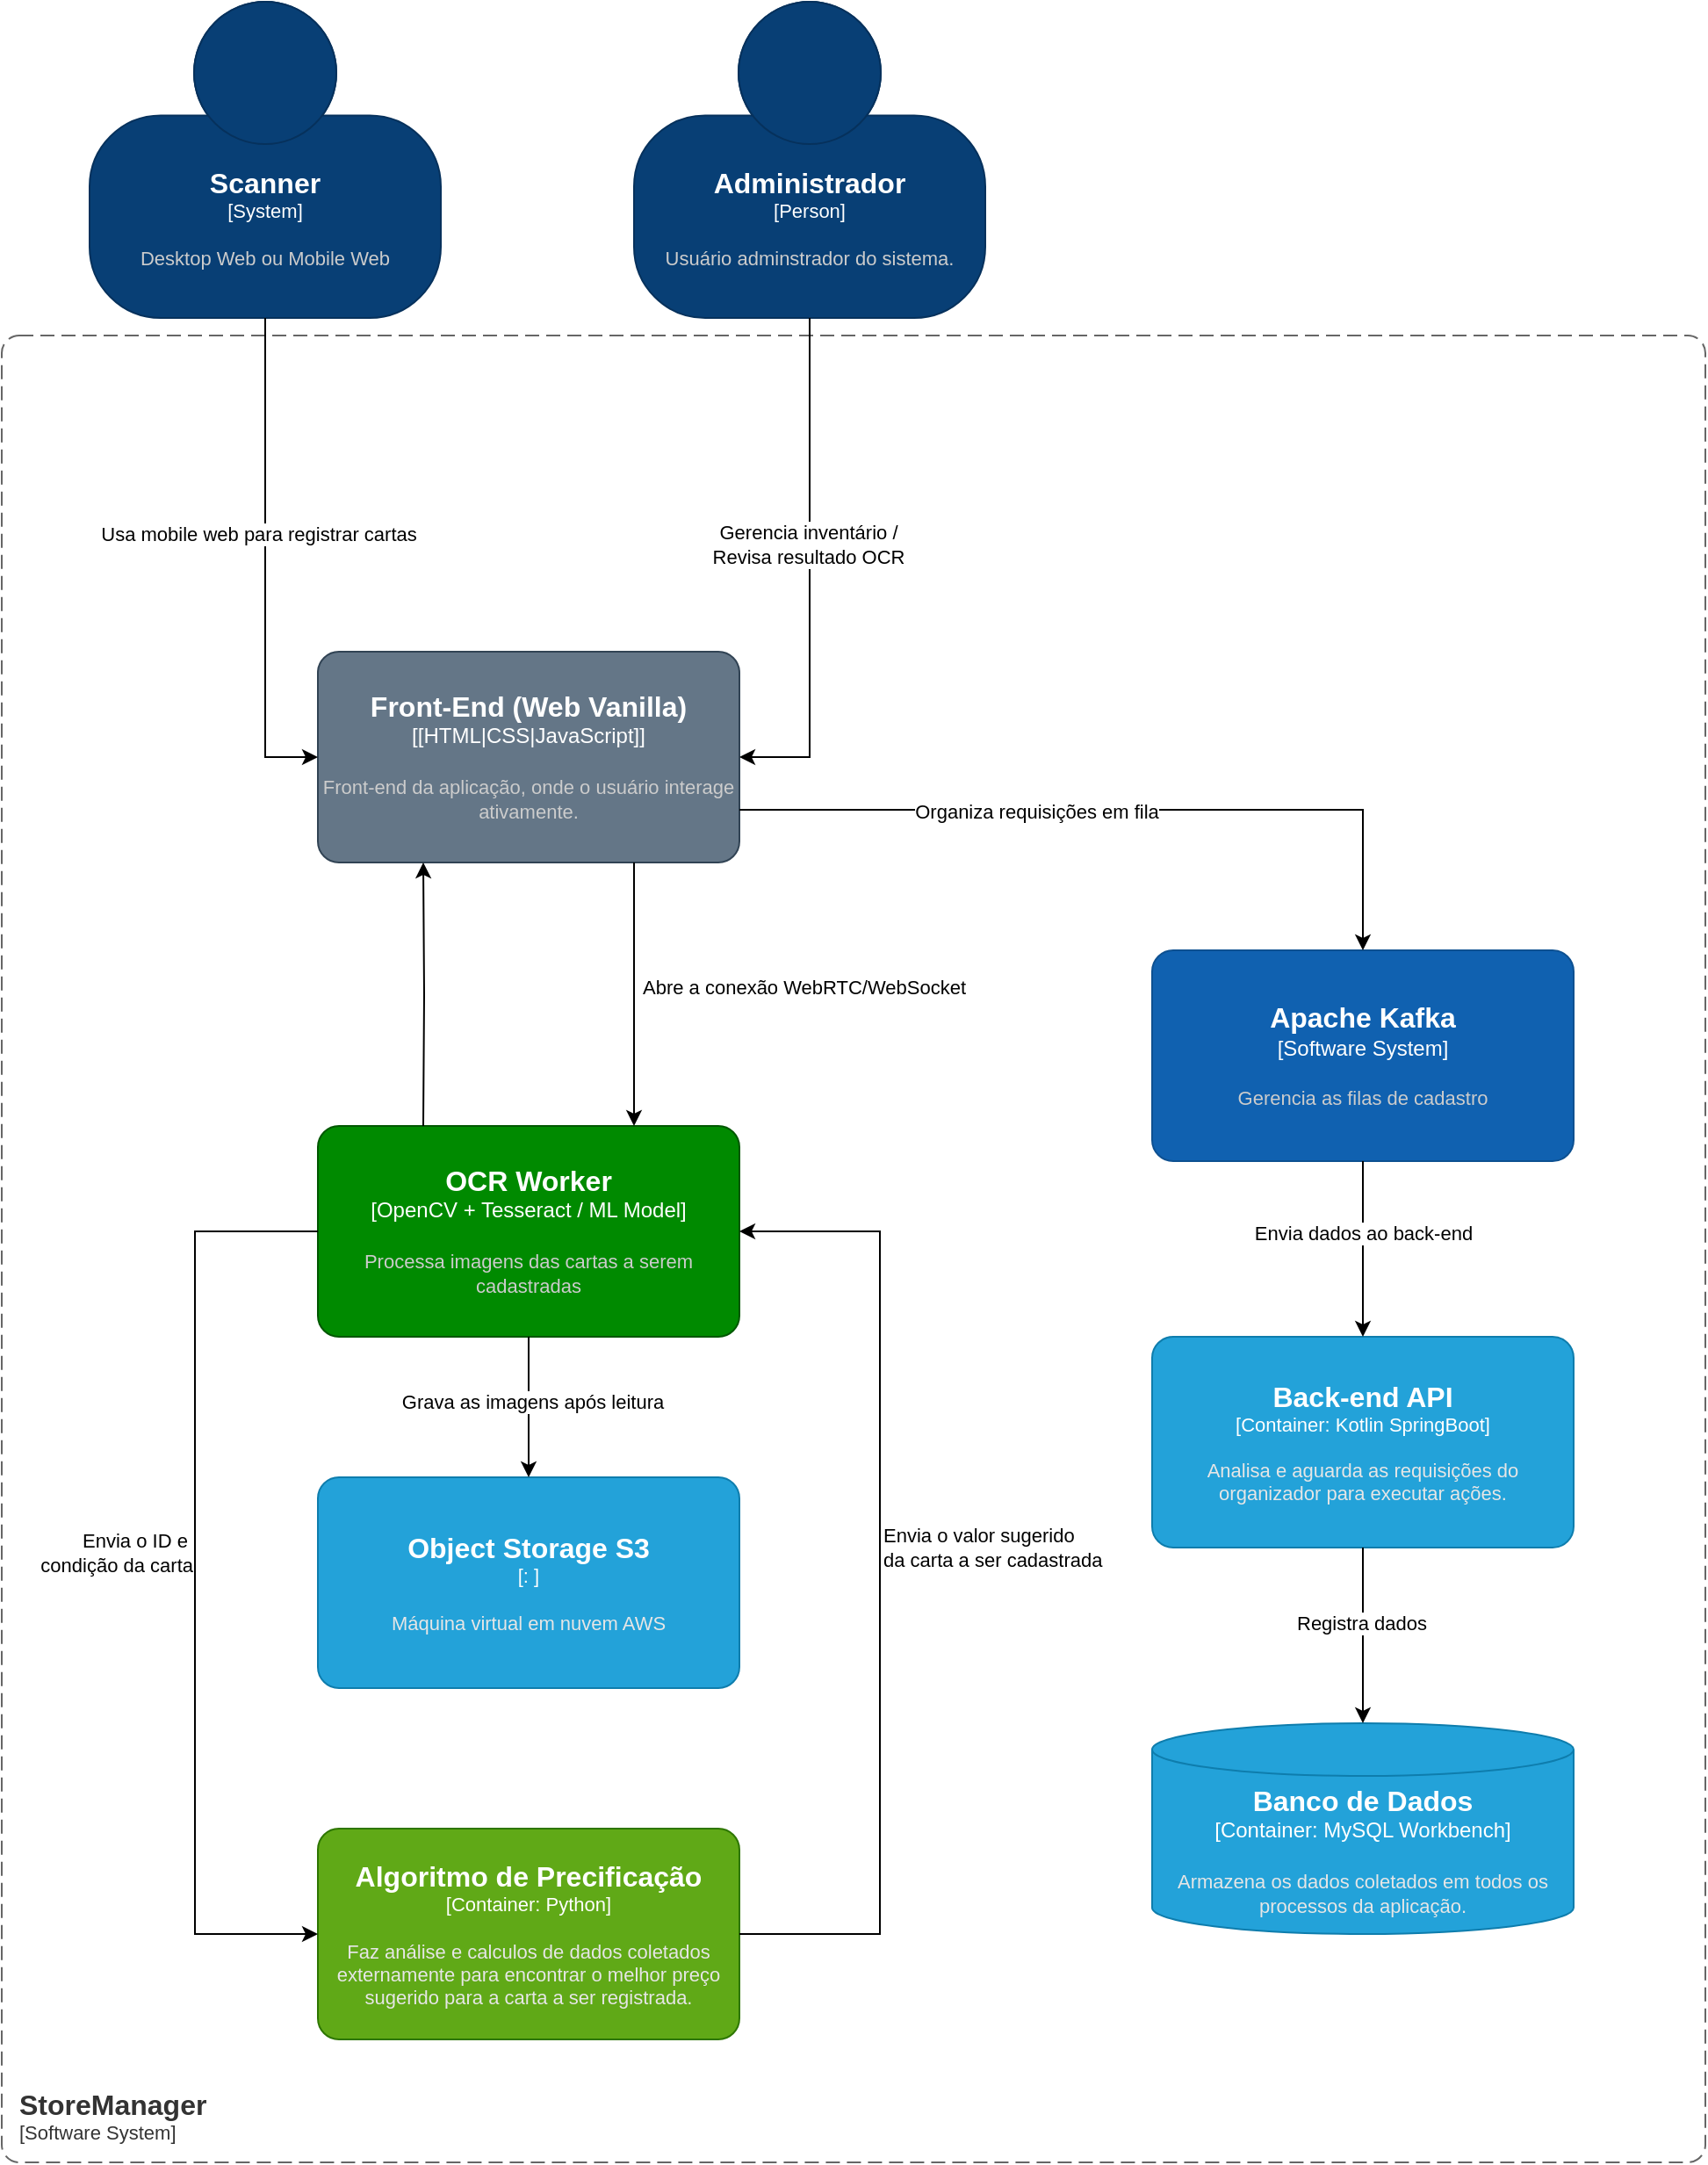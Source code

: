 <mxfile version="28.1.2">
  <diagram name="Página-1" id="PIMmSNxl27tGXcO3MxZB">
    <mxGraphModel dx="1901" dy="1121" grid="1" gridSize="10" guides="1" tooltips="1" connect="1" arrows="1" fold="1" page="1" pageScale="1" pageWidth="827" pageHeight="1169" math="0" shadow="0">
      <root>
        <mxCell id="0" />
        <mxCell id="1" parent="0" />
        <object placeholders="1" c4Name="Scanner" c4Type="System" c4Description="Desktop Web ou Mobile Web" label="&lt;font style=&quot;font-size: 16px&quot;&gt;&lt;b&gt;%c4Name%&lt;/b&gt;&lt;/font&gt;&lt;div&gt;[%c4Type%]&lt;/div&gt;&lt;br&gt;&lt;div&gt;&lt;font style=&quot;font-size: 11px&quot;&gt;&lt;font color=&quot;#cccccc&quot;&gt;%c4Description%&lt;/font&gt;&lt;/div&gt;" id="hX0kQwpfnMfWBM-OBCDl-1">
          <mxCell style="html=1;fontSize=11;dashed=0;whiteSpace=wrap;fillColor=#083F75;strokeColor=#06315C;fontColor=#ffffff;shape=mxgraph.c4.person2;align=center;metaEdit=1;points=[[0.5,0,0],[1,0.5,0],[1,0.75,0],[0.75,1,0],[0.5,1,0],[0.25,1,0],[0,0.75,0],[0,0.5,0]];resizable=0;" vertex="1" parent="1">
            <mxGeometry x="120" y="110" width="200" height="180" as="geometry" />
          </mxCell>
        </object>
        <object placeholders="1" c4Name="Banco de Dados " c4Type="Container" c4Technology="MySQL Workbench" c4Description="Armazena os dados coletados em todos os processos da aplicação. " label="&lt;font style=&quot;font-size: 16px&quot;&gt;&lt;b&gt;%c4Name%&lt;/b&gt;&lt;/font&gt;&lt;div&gt;[%c4Type%:&amp;nbsp;%c4Technology%]&lt;/div&gt;&lt;br&gt;&lt;div&gt;&lt;font style=&quot;font-size: 11px&quot;&gt;&lt;font color=&quot;#E6E6E6&quot;&gt;%c4Description%&lt;/font&gt;&lt;/div&gt;" id="hX0kQwpfnMfWBM-OBCDl-2">
          <mxCell style="shape=cylinder3;size=15;whiteSpace=wrap;html=1;boundedLbl=1;rounded=0;labelBackgroundColor=none;fillColor=#23A2D9;fontSize=12;fontColor=#ffffff;align=center;strokeColor=#0E7DAD;metaEdit=1;points=[[0.5,0,0],[1,0.25,0],[1,0.5,0],[1,0.75,0],[0.5,1,0],[0,0.75,0],[0,0.5,0],[0,0.25,0]];resizable=0;" vertex="1" parent="1">
            <mxGeometry x="725" y="1090" width="240" height="120" as="geometry" />
          </mxCell>
        </object>
        <object placeholders="1" c4Name="Administrador" c4Type="Person" c4Description="Usuário adminstrador do sistema." label="&lt;font style=&quot;font-size: 16px&quot;&gt;&lt;b&gt;%c4Name%&lt;/b&gt;&lt;/font&gt;&lt;div&gt;[%c4Type%]&lt;/div&gt;&lt;br&gt;&lt;div&gt;&lt;font style=&quot;font-size: 11px&quot;&gt;&lt;font color=&quot;#cccccc&quot;&gt;%c4Description%&lt;/font&gt;&lt;/div&gt;" id="hX0kQwpfnMfWBM-OBCDl-3">
          <mxCell style="html=1;fontSize=11;dashed=0;whiteSpace=wrap;fillColor=#083F75;strokeColor=#06315C;fontColor=#ffffff;shape=mxgraph.c4.person2;align=center;metaEdit=1;points=[[0.5,0,0],[1,0.5,0],[1,0.75,0],[0.75,1,0],[0.5,1,0],[0.25,1,0],[0,0.75,0],[0,0.5,0]];resizable=0;" vertex="1" parent="1">
            <mxGeometry x="430" y="110" width="200" height="180" as="geometry" />
          </mxCell>
        </object>
        <object placeholders="1" c4Name="StoreManager" c4Type="SystemScopeBoundary" c4Application="Software System" label="&lt;font style=&quot;font-size: 16px&quot;&gt;&lt;b&gt;&lt;div style=&quot;text-align: left&quot;&gt;%c4Name%&lt;/div&gt;&lt;/b&gt;&lt;/font&gt;&lt;div style=&quot;text-align: left&quot;&gt;[%c4Application%]&lt;/div&gt;" id="hX0kQwpfnMfWBM-OBCDl-4">
          <mxCell style="rounded=1;fontSize=11;whiteSpace=wrap;html=1;dashed=1;arcSize=20;fillColor=none;strokeColor=#666666;fontColor=#333333;labelBackgroundColor=none;align=left;verticalAlign=bottom;labelBorderColor=none;spacingTop=0;spacing=10;dashPattern=8 4;metaEdit=1;rotatable=0;perimeter=rectanglePerimeter;noLabel=0;labelPadding=0;allowArrows=0;connectable=0;expand=0;recursiveResize=0;editable=1;pointerEvents=0;absoluteArcSize=1;points=[[0.25,0,0],[0.5,0,0],[0.75,0,0],[1,0.25,0],[1,0.5,0],[1,0.75,0],[0.75,1,0],[0.5,1,0],[0.25,1,0],[0,0.75,0],[0,0.5,0],[0,0.25,0]];" vertex="1" parent="1">
            <mxGeometry x="70" y="300" width="970" height="1040" as="geometry" />
          </mxCell>
        </object>
        <object placeholders="1" c4Name="Front-End (Web Vanilla)" c4Type="[HTML|CSS|JavaScript]" c4Description="Front-end da aplicação, onde o usuário interage ativamente." label="&lt;font style=&quot;font-size: 16px&quot;&gt;&lt;b&gt;%c4Name%&lt;/b&gt;&lt;/font&gt;&lt;div&gt;[%c4Type%]&lt;/div&gt;&lt;br&gt;&lt;div&gt;&lt;font style=&quot;font-size: 11px&quot;&gt;&lt;font color=&quot;#cccccc&quot;&gt;%c4Description%&lt;/font&gt;&lt;/div&gt;" id="hX0kQwpfnMfWBM-OBCDl-5">
          <mxCell style="rounded=1;whiteSpace=wrap;html=1;labelBackgroundColor=none;fillColor=#647687;fontColor=#ffffff;align=center;arcSize=10;strokeColor=#314354;metaEdit=1;resizable=0;points=[[0.25,0,0],[0.5,0,0],[0.75,0,0],[1,0.25,0],[1,0.5,0],[1,0.75,0],[0.75,1,0],[0.5,1,0],[0.25,1,0],[0,0.75,0],[0,0.5,0],[0,0.25,0]];" vertex="1" parent="1">
            <mxGeometry x="250" y="480" width="240" height="120" as="geometry" />
          </mxCell>
        </object>
        <mxCell id="hX0kQwpfnMfWBM-OBCDl-6" style="edgeStyle=orthogonalEdgeStyle;rounded=0;orthogonalLoop=1;jettySize=auto;html=1;entryX=0;entryY=0.5;entryDx=0;entryDy=0;entryPerimeter=0;" edge="1" parent="1" source="hX0kQwpfnMfWBM-OBCDl-1" target="hX0kQwpfnMfWBM-OBCDl-5">
          <mxGeometry relative="1" as="geometry" />
        </mxCell>
        <mxCell id="hX0kQwpfnMfWBM-OBCDl-8" value="Usa mobile web para registrar cartas" style="edgeLabel;html=1;align=center;verticalAlign=middle;resizable=0;points=[];" vertex="1" connectable="0" parent="hX0kQwpfnMfWBM-OBCDl-6">
          <mxGeometry x="-0.122" y="-4" relative="1" as="geometry">
            <mxPoint as="offset" />
          </mxGeometry>
        </mxCell>
        <mxCell id="hX0kQwpfnMfWBM-OBCDl-7" style="edgeStyle=orthogonalEdgeStyle;rounded=0;orthogonalLoop=1;jettySize=auto;html=1;entryX=1;entryY=0.5;entryDx=0;entryDy=0;entryPerimeter=0;" edge="1" parent="1" source="hX0kQwpfnMfWBM-OBCDl-3" target="hX0kQwpfnMfWBM-OBCDl-5">
          <mxGeometry relative="1" as="geometry">
            <Array as="points">
              <mxPoint x="530" y="540" />
            </Array>
          </mxGeometry>
        </mxCell>
        <mxCell id="hX0kQwpfnMfWBM-OBCDl-9" value="Gerencia inventário /&lt;div&gt;Revisa resultado OCR&lt;/div&gt;" style="edgeLabel;html=1;align=center;verticalAlign=middle;resizable=0;points=[];" vertex="1" connectable="0" parent="hX0kQwpfnMfWBM-OBCDl-7">
          <mxGeometry x="-0.109" y="-1" relative="1" as="geometry">
            <mxPoint as="offset" />
          </mxGeometry>
        </mxCell>
        <object placeholders="1" c4Name="OCR Worker" c4Type="OpenCV + Tesseract / ML Model" c4Description="Processa imagens das cartas a serem cadastradas" label="&lt;font style=&quot;font-size: 16px&quot;&gt;&lt;b&gt;%c4Name%&lt;/b&gt;&lt;/font&gt;&lt;div&gt;[%c4Type%]&lt;/div&gt;&lt;br&gt;&lt;div&gt;&lt;font style=&quot;font-size: 11px&quot;&gt;&lt;font color=&quot;#cccccc&quot;&gt;%c4Description%&lt;/font&gt;&lt;/div&gt;" id="hX0kQwpfnMfWBM-OBCDl-10">
          <mxCell style="rounded=1;whiteSpace=wrap;html=1;labelBackgroundColor=none;fillColor=#008a00;fontColor=#ffffff;align=center;arcSize=10;strokeColor=#005700;metaEdit=1;resizable=0;points=[[0.25,0,0],[0.5,0,0],[0.75,0,0],[1,0.25,0],[1,0.5,0],[1,0.75,0],[0.75,1,0],[0.5,1,0],[0.25,1,0],[0,0.75,0],[0,0.5,0],[0,0.25,0]];" vertex="1" parent="1">
            <mxGeometry x="250" y="750" width="240" height="120" as="geometry" />
          </mxCell>
        </object>
        <mxCell id="hX0kQwpfnMfWBM-OBCDl-12" style="edgeStyle=orthogonalEdgeStyle;rounded=0;orthogonalLoop=1;jettySize=auto;html=1;entryX=0.75;entryY=0;entryDx=0;entryDy=0;entryPerimeter=0;exitX=0.75;exitY=1;exitDx=0;exitDy=0;exitPerimeter=0;" edge="1" parent="1" source="hX0kQwpfnMfWBM-OBCDl-5" target="hX0kQwpfnMfWBM-OBCDl-10">
          <mxGeometry relative="1" as="geometry" />
        </mxCell>
        <mxCell id="hX0kQwpfnMfWBM-OBCDl-13" value="Abre a conexão WebRTC/WebSocket" style="edgeLabel;html=1;align=left;verticalAlign=middle;resizable=0;points=[];" vertex="1" connectable="0" parent="hX0kQwpfnMfWBM-OBCDl-12">
          <mxGeometry x="-0.056" y="3" relative="1" as="geometry">
            <mxPoint as="offset" />
          </mxGeometry>
        </mxCell>
        <mxCell id="hX0kQwpfnMfWBM-OBCDl-14" style="edgeStyle=orthogonalEdgeStyle;rounded=0;orthogonalLoop=1;jettySize=auto;html=1;entryX=0.25;entryY=1;entryDx=0;entryDy=0;entryPerimeter=0;" edge="1" parent="1" target="hX0kQwpfnMfWBM-OBCDl-5">
          <mxGeometry relative="1" as="geometry">
            <mxPoint x="310" y="750" as="sourcePoint" />
          </mxGeometry>
        </mxCell>
        <object placeholders="1" c4Name="Object Storage S3" c4Type="" c4Technology="" c4Description="Máquina virtual em nuvem AWS" label="&lt;font style=&quot;font-size: 16px&quot;&gt;&lt;b&gt;%c4Name%&lt;/b&gt;&lt;/font&gt;&lt;div&gt;[%c4Type%: %c4Technology%]&lt;/div&gt;&lt;br&gt;&lt;div&gt;&lt;font style=&quot;font-size: 11px&quot;&gt;&lt;font color=&quot;#E6E6E6&quot;&gt;%c4Description%&lt;/font&gt;&lt;/div&gt;" id="hX0kQwpfnMfWBM-OBCDl-16">
          <mxCell style="rounded=1;whiteSpace=wrap;html=1;fontSize=11;labelBackgroundColor=none;fillColor=#23A2D9;fontColor=#ffffff;align=center;arcSize=10;strokeColor=#0E7DAD;metaEdit=1;resizable=0;points=[[0.25,0,0],[0.5,0,0],[0.75,0,0],[1,0.25,0],[1,0.5,0],[1,0.75,0],[0.75,1,0],[0.5,1,0],[0.25,1,0],[0,0.75,0],[0,0.5,0],[0,0.25,0]];" vertex="1" parent="1">
            <mxGeometry x="250" y="950" width="240" height="120" as="geometry" />
          </mxCell>
        </object>
        <mxCell id="hX0kQwpfnMfWBM-OBCDl-17" style="edgeStyle=orthogonalEdgeStyle;rounded=0;orthogonalLoop=1;jettySize=auto;html=1;entryX=0.5;entryY=0;entryDx=0;entryDy=0;entryPerimeter=0;" edge="1" parent="1" source="hX0kQwpfnMfWBM-OBCDl-10" target="hX0kQwpfnMfWBM-OBCDl-16">
          <mxGeometry relative="1" as="geometry" />
        </mxCell>
        <mxCell id="hX0kQwpfnMfWBM-OBCDl-18" value="Grava as imagens após leitura" style="edgeLabel;html=1;align=center;verticalAlign=middle;resizable=0;points=[];" vertex="1" connectable="0" parent="hX0kQwpfnMfWBM-OBCDl-17">
          <mxGeometry x="-0.086" y="2" relative="1" as="geometry">
            <mxPoint as="offset" />
          </mxGeometry>
        </mxCell>
        <object placeholders="1" c4Name="Algoritmo de Precificação" c4Type="Container" c4Technology="Python" c4Description="Faz análise e calculos de dados coletados externamente para encontrar o melhor preço sugerido para a carta a ser registrada." label="&lt;font style=&quot;font-size: 16px&quot;&gt;&lt;b&gt;%c4Name%&lt;/b&gt;&lt;/font&gt;&lt;div&gt;[%c4Type%: %c4Technology%]&lt;/div&gt;&lt;br&gt;&lt;div&gt;&lt;font style=&quot;font-size: 11px&quot;&gt;&lt;font color=&quot;#E6E6E6&quot;&gt;%c4Description%&lt;/font&gt;&lt;/div&gt;" id="hX0kQwpfnMfWBM-OBCDl-19">
          <mxCell style="rounded=1;whiteSpace=wrap;html=1;fontSize=11;labelBackgroundColor=none;fillColor=#60a917;fontColor=#ffffff;align=center;arcSize=10;strokeColor=#2D7600;metaEdit=1;resizable=0;points=[[0.25,0,0],[0.5,0,0],[0.75,0,0],[1,0.25,0],[1,0.5,0],[1,0.75,0],[0.75,1,0],[0.5,1,0],[0.25,1,0],[0,0.75,0],[0,0.5,0],[0,0.25,0]];" vertex="1" parent="1">
            <mxGeometry x="250" y="1150" width="240" height="120" as="geometry" />
          </mxCell>
        </object>
        <mxCell id="hX0kQwpfnMfWBM-OBCDl-21" style="edgeStyle=orthogonalEdgeStyle;rounded=0;orthogonalLoop=1;jettySize=auto;html=1;entryX=1;entryY=0.5;entryDx=0;entryDy=0;entryPerimeter=0;" edge="1" parent="1" source="hX0kQwpfnMfWBM-OBCDl-19" target="hX0kQwpfnMfWBM-OBCDl-10">
          <mxGeometry relative="1" as="geometry">
            <Array as="points">
              <mxPoint x="570" y="1210" />
              <mxPoint x="570" y="810" />
            </Array>
          </mxGeometry>
        </mxCell>
        <mxCell id="hX0kQwpfnMfWBM-OBCDl-23" value="Envia o valor sugerido&lt;div&gt;da carta a ser cadastrada&lt;/div&gt;" style="edgeLabel;html=1;align=left;verticalAlign=middle;resizable=0;points=[];" vertex="1" connectable="0" parent="hX0kQwpfnMfWBM-OBCDl-21">
          <mxGeometry x="0.012" y="-4" relative="1" as="geometry">
            <mxPoint x="-4" y="-17" as="offset" />
          </mxGeometry>
        </mxCell>
        <mxCell id="hX0kQwpfnMfWBM-OBCDl-22" style="edgeStyle=orthogonalEdgeStyle;rounded=0;orthogonalLoop=1;jettySize=auto;html=1;entryX=0;entryY=0.5;entryDx=0;entryDy=0;entryPerimeter=0;" edge="1" parent="1" source="hX0kQwpfnMfWBM-OBCDl-10" target="hX0kQwpfnMfWBM-OBCDl-19">
          <mxGeometry relative="1" as="geometry">
            <Array as="points">
              <mxPoint x="180" y="810" />
              <mxPoint x="180" y="1210" />
            </Array>
          </mxGeometry>
        </mxCell>
        <mxCell id="hX0kQwpfnMfWBM-OBCDl-24" value="Envia o ID e&amp;nbsp;&lt;div&gt;condição da carta&lt;/div&gt;" style="edgeLabel;html=1;align=right;verticalAlign=middle;resizable=0;points=[];" vertex="1" connectable="0" parent="hX0kQwpfnMfWBM-OBCDl-22">
          <mxGeometry x="-0.064" y="-1" relative="1" as="geometry">
            <mxPoint as="offset" />
          </mxGeometry>
        </mxCell>
        <object placeholders="1" c4Name="Apache Kafka" c4Type="Software System" c4Description="Gerencia as filas de cadastro" label="&lt;font style=&quot;font-size: 16px&quot;&gt;&lt;b&gt;%c4Name%&lt;/b&gt;&lt;/font&gt;&lt;div&gt;[%c4Type%]&lt;/div&gt;&lt;br&gt;&lt;div&gt;&lt;font style=&quot;font-size: 11px&quot;&gt;&lt;font color=&quot;#cccccc&quot;&gt;%c4Description%&lt;/font&gt;&lt;/div&gt;" id="hX0kQwpfnMfWBM-OBCDl-25">
          <mxCell style="rounded=1;whiteSpace=wrap;html=1;labelBackgroundColor=none;fillColor=#1061B0;fontColor=#ffffff;align=center;arcSize=10;strokeColor=#0D5091;metaEdit=1;resizable=0;points=[[0.25,0,0],[0.5,0,0],[0.75,0,0],[1,0.25,0],[1,0.5,0],[1,0.75,0],[0.75,1,0],[0.5,1,0],[0.25,1,0],[0,0.75,0],[0,0.5,0],[0,0.25,0]];" vertex="1" parent="1">
            <mxGeometry x="725" y="650" width="240" height="120" as="geometry" />
          </mxCell>
        </object>
        <object placeholders="1" c4Name="Back-end API" c4Type="Container" c4Technology="Kotlin SpringBoot" c4Description="Analisa e aguarda as requisições do organizador para executar ações." label="&lt;font style=&quot;font-size: 16px&quot;&gt;&lt;b&gt;%c4Name%&lt;/b&gt;&lt;/font&gt;&lt;div&gt;[%c4Type%: %c4Technology%]&lt;/div&gt;&lt;br&gt;&lt;div&gt;&lt;font style=&quot;font-size: 11px&quot;&gt;&lt;font color=&quot;#E6E6E6&quot;&gt;%c4Description%&lt;/font&gt;&lt;/div&gt;" id="hX0kQwpfnMfWBM-OBCDl-27">
          <mxCell style="rounded=1;whiteSpace=wrap;html=1;fontSize=11;labelBackgroundColor=none;fillColor=#23A2D9;fontColor=#ffffff;align=center;arcSize=10;strokeColor=#0E7DAD;metaEdit=1;resizable=0;points=[[0.25,0,0],[0.5,0,0],[0.75,0,0],[1,0.25,0],[1,0.5,0],[1,0.75,0],[0.75,1,0],[0.5,1,0],[0.25,1,0],[0,0.75,0],[0,0.5,0],[0,0.25,0]];" vertex="1" parent="1">
            <mxGeometry x="725" y="870" width="240" height="120" as="geometry" />
          </mxCell>
        </object>
        <mxCell id="hX0kQwpfnMfWBM-OBCDl-28" style="edgeStyle=orthogonalEdgeStyle;rounded=0;orthogonalLoop=1;jettySize=auto;html=1;entryX=0.5;entryY=0;entryDx=0;entryDy=0;entryPerimeter=0;exitX=1;exitY=0.75;exitDx=0;exitDy=0;exitPerimeter=0;" edge="1" parent="1" source="hX0kQwpfnMfWBM-OBCDl-5" target="hX0kQwpfnMfWBM-OBCDl-25">
          <mxGeometry relative="1" as="geometry" />
        </mxCell>
        <mxCell id="hX0kQwpfnMfWBM-OBCDl-33" value="Organiza requisições em fila" style="edgeLabel;html=1;align=center;verticalAlign=middle;resizable=0;points=[];" vertex="1" connectable="0" parent="hX0kQwpfnMfWBM-OBCDl-28">
          <mxGeometry x="-0.223" y="-1" relative="1" as="geometry">
            <mxPoint as="offset" />
          </mxGeometry>
        </mxCell>
        <mxCell id="hX0kQwpfnMfWBM-OBCDl-29" style="edgeStyle=orthogonalEdgeStyle;rounded=0;orthogonalLoop=1;jettySize=auto;html=1;entryX=0.5;entryY=0;entryDx=0;entryDy=0;entryPerimeter=0;" edge="1" parent="1" source="hX0kQwpfnMfWBM-OBCDl-25" target="hX0kQwpfnMfWBM-OBCDl-27">
          <mxGeometry relative="1" as="geometry" />
        </mxCell>
        <mxCell id="hX0kQwpfnMfWBM-OBCDl-31" value="Envia dados ao back-end" style="edgeLabel;html=1;align=center;verticalAlign=middle;resizable=0;points=[];" vertex="1" connectable="0" parent="hX0kQwpfnMfWBM-OBCDl-29">
          <mxGeometry x="-0.184" relative="1" as="geometry">
            <mxPoint as="offset" />
          </mxGeometry>
        </mxCell>
        <mxCell id="hX0kQwpfnMfWBM-OBCDl-30" style="edgeStyle=orthogonalEdgeStyle;rounded=0;orthogonalLoop=1;jettySize=auto;html=1;entryX=0.5;entryY=0;entryDx=0;entryDy=0;entryPerimeter=0;" edge="1" parent="1" source="hX0kQwpfnMfWBM-OBCDl-27" target="hX0kQwpfnMfWBM-OBCDl-2">
          <mxGeometry relative="1" as="geometry" />
        </mxCell>
        <mxCell id="hX0kQwpfnMfWBM-OBCDl-32" value="Registra dados" style="edgeLabel;html=1;align=center;verticalAlign=middle;resizable=0;points=[];" vertex="1" connectable="0" parent="hX0kQwpfnMfWBM-OBCDl-30">
          <mxGeometry x="-0.142" y="-1" relative="1" as="geometry">
            <mxPoint as="offset" />
          </mxGeometry>
        </mxCell>
      </root>
    </mxGraphModel>
  </diagram>
</mxfile>
